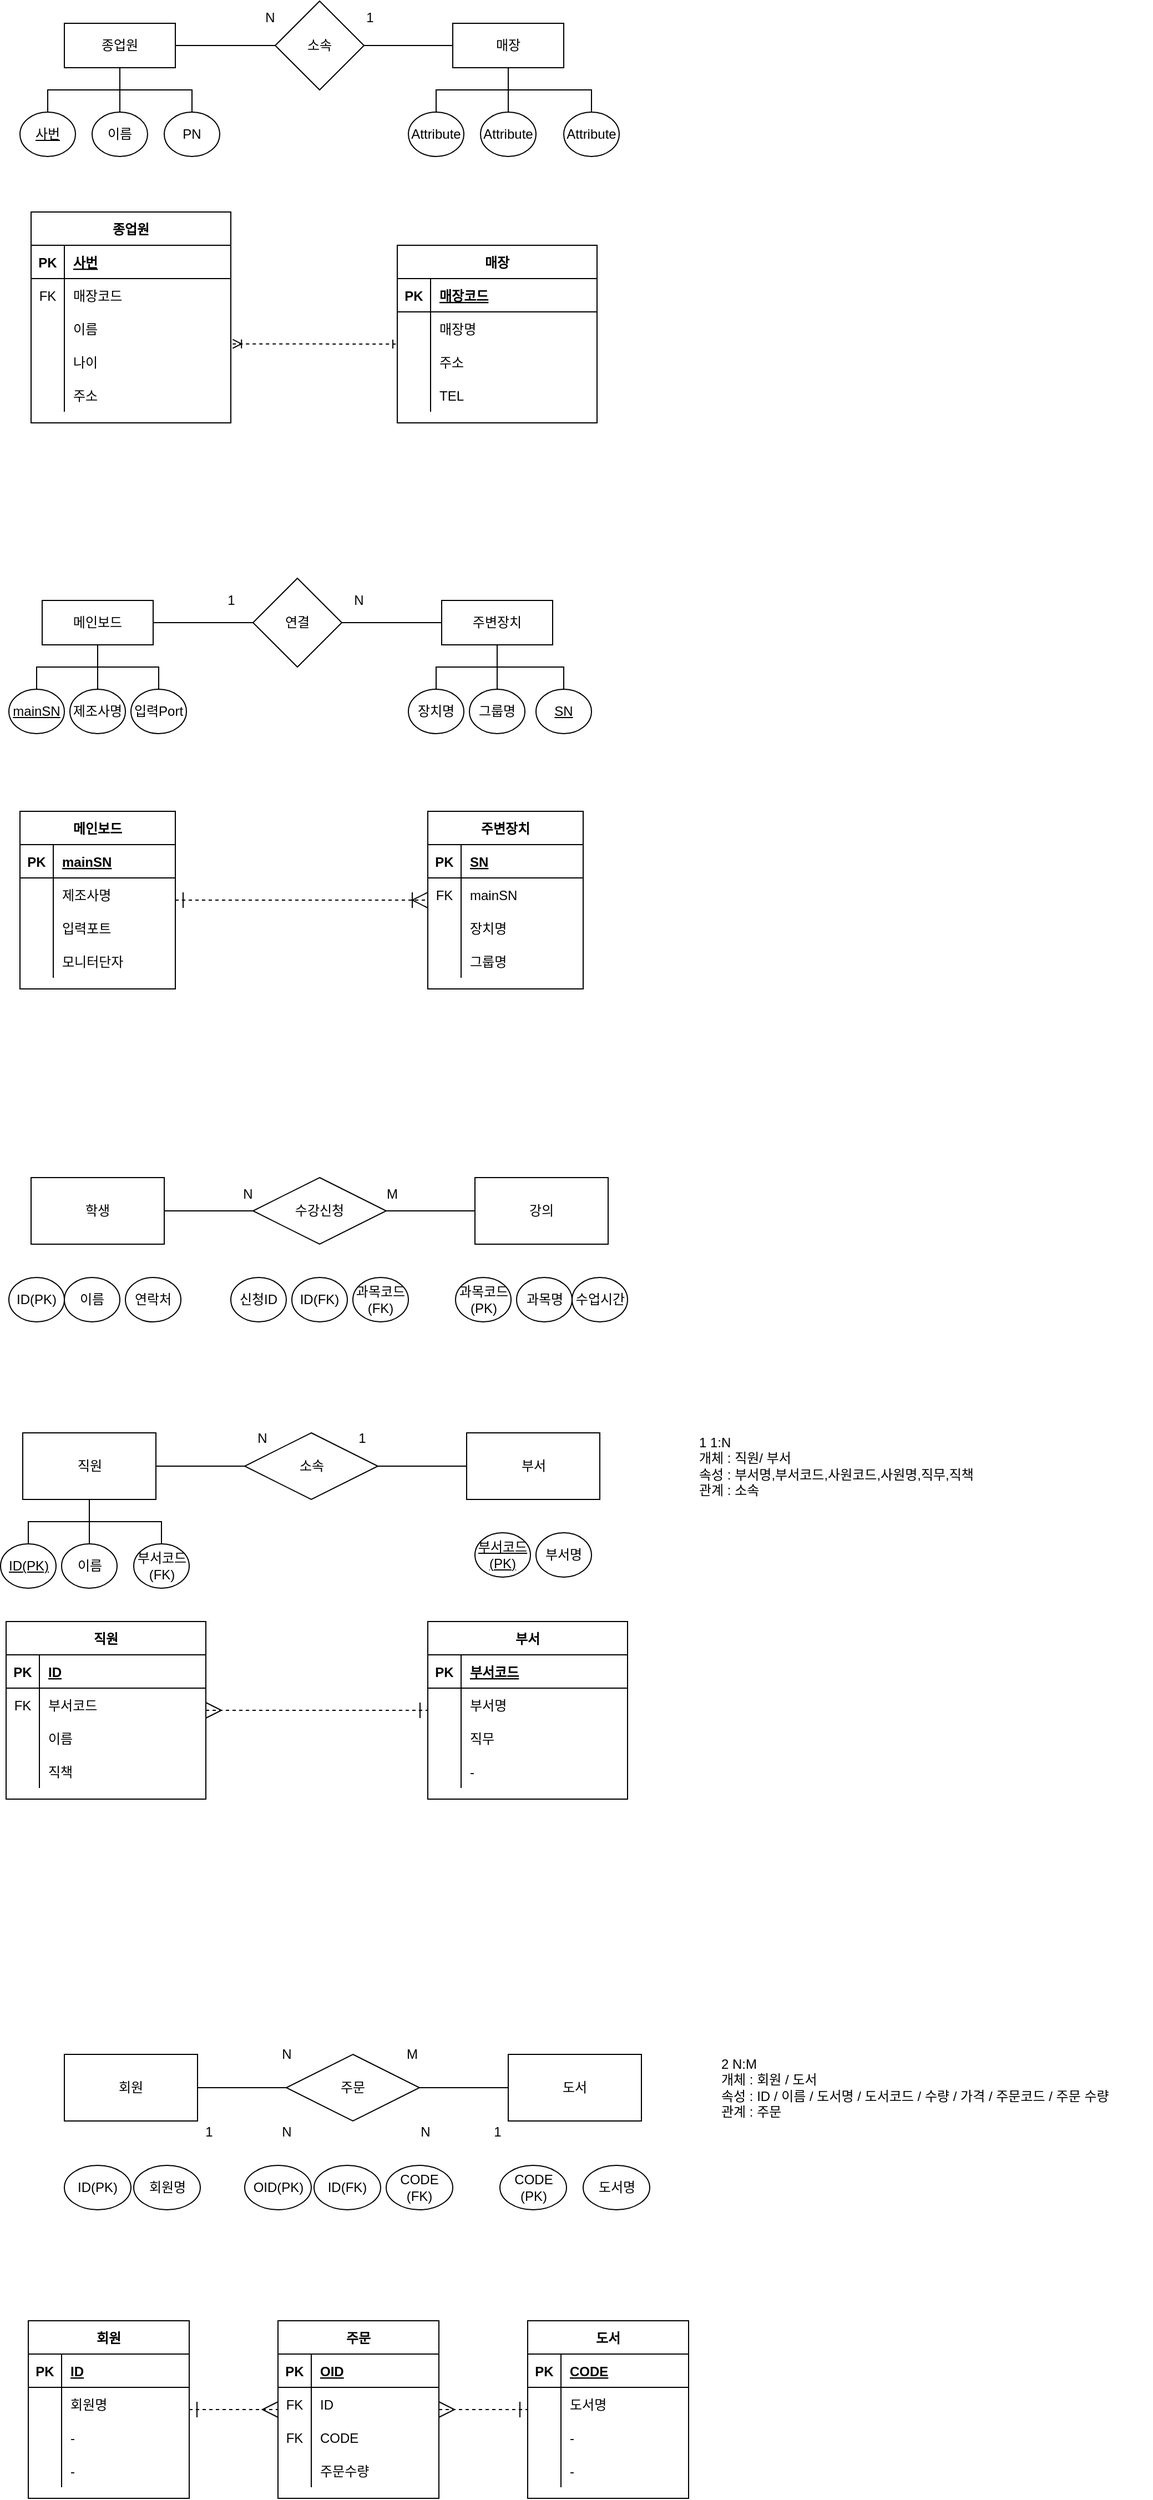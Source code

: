 <mxfile version="20.3.6" type="device"><diagram id="R2lEEEUBdFMjLlhIrx00" name="Page-1"><mxGraphModel dx="1185" dy="662" grid="1" gridSize="10" guides="1" tooltips="1" connect="1" arrows="1" fold="1" page="1" pageScale="1" pageWidth="3300" pageHeight="4681" math="0" shadow="0" extFonts="Permanent Marker^https://fonts.googleapis.com/css?family=Permanent+Marker"><root><mxCell id="0"/><mxCell id="1" parent="0"/><mxCell id="yEymLG-iSFG3p6tbIOVl-4" value="" style="edgeStyle=orthogonalEdgeStyle;rounded=0;orthogonalLoop=1;jettySize=auto;html=1;endArrow=none;endFill=0;" edge="1" parent="1" source="yEymLG-iSFG3p6tbIOVl-1" target="yEymLG-iSFG3p6tbIOVl-3"><mxGeometry relative="1" as="geometry"/></mxCell><mxCell id="yEymLG-iSFG3p6tbIOVl-1" value="종업원" style="whiteSpace=wrap;html=1;align=center;" vertex="1" parent="1"><mxGeometry x="150" y="60" width="100" height="40" as="geometry"/></mxCell><mxCell id="yEymLG-iSFG3p6tbIOVl-2" value="매장" style="whiteSpace=wrap;html=1;align=center;" vertex="1" parent="1"><mxGeometry x="500" y="60" width="100" height="40" as="geometry"/></mxCell><mxCell id="yEymLG-iSFG3p6tbIOVl-5" value="" style="edgeStyle=orthogonalEdgeStyle;rounded=0;orthogonalLoop=1;jettySize=auto;html=1;endArrow=none;endFill=0;" edge="1" parent="1" source="yEymLG-iSFG3p6tbIOVl-3" target="yEymLG-iSFG3p6tbIOVl-2"><mxGeometry relative="1" as="geometry"/></mxCell><mxCell id="yEymLG-iSFG3p6tbIOVl-3" value="소속" style="rhombus;whiteSpace=wrap;html=1;" vertex="1" parent="1"><mxGeometry x="340" y="40" width="80" height="80" as="geometry"/></mxCell><mxCell id="yEymLG-iSFG3p6tbIOVl-6" value="1" style="text;html=1;align=center;verticalAlign=middle;resizable=0;points=[];autosize=1;strokeColor=none;fillColor=none;" vertex="1" parent="1"><mxGeometry x="410" y="40" width="30" height="30" as="geometry"/></mxCell><mxCell id="yEymLG-iSFG3p6tbIOVl-7" value="N" style="text;html=1;align=center;verticalAlign=middle;resizable=0;points=[];autosize=1;strokeColor=none;fillColor=none;" vertex="1" parent="1"><mxGeometry x="320" y="40" width="30" height="30" as="geometry"/></mxCell><mxCell id="yEymLG-iSFG3p6tbIOVl-11" value="" style="edgeStyle=orthogonalEdgeStyle;rounded=0;orthogonalLoop=1;jettySize=auto;html=1;endArrow=none;endFill=0;" edge="1" parent="1" source="yEymLG-iSFG3p6tbIOVl-10" target="yEymLG-iSFG3p6tbIOVl-1"><mxGeometry relative="1" as="geometry"/></mxCell><mxCell id="yEymLG-iSFG3p6tbIOVl-10" value="&lt;u&gt;사번&lt;/u&gt;" style="ellipse;whiteSpace=wrap;html=1;align=center;" vertex="1" parent="1"><mxGeometry x="110" y="140" width="50" height="40" as="geometry"/></mxCell><mxCell id="yEymLG-iSFG3p6tbIOVl-13" value="" style="edgeStyle=orthogonalEdgeStyle;rounded=0;orthogonalLoop=1;jettySize=auto;html=1;endArrow=none;endFill=0;" edge="1" parent="1" source="yEymLG-iSFG3p6tbIOVl-12" target="yEymLG-iSFG3p6tbIOVl-1"><mxGeometry relative="1" as="geometry"/></mxCell><mxCell id="yEymLG-iSFG3p6tbIOVl-12" value="이름" style="ellipse;whiteSpace=wrap;html=1;align=center;" vertex="1" parent="1"><mxGeometry x="175" y="140" width="50" height="40" as="geometry"/></mxCell><mxCell id="yEymLG-iSFG3p6tbIOVl-15" value="" style="edgeStyle=orthogonalEdgeStyle;rounded=0;orthogonalLoop=1;jettySize=auto;html=1;endArrow=none;endFill=0;" edge="1" parent="1" source="yEymLG-iSFG3p6tbIOVl-14" target="yEymLG-iSFG3p6tbIOVl-1"><mxGeometry relative="1" as="geometry"/></mxCell><mxCell id="yEymLG-iSFG3p6tbIOVl-14" value="PN" style="ellipse;whiteSpace=wrap;html=1;align=center;" vertex="1" parent="1"><mxGeometry x="240" y="140" width="50" height="40" as="geometry"/></mxCell><mxCell id="yEymLG-iSFG3p6tbIOVl-17" value="" style="edgeStyle=orthogonalEdgeStyle;rounded=0;orthogonalLoop=1;jettySize=auto;html=1;endArrow=none;endFill=0;" edge="1" parent="1" source="yEymLG-iSFG3p6tbIOVl-16" target="yEymLG-iSFG3p6tbIOVl-2"><mxGeometry relative="1" as="geometry"/></mxCell><mxCell id="yEymLG-iSFG3p6tbIOVl-16" value="Attribute" style="ellipse;whiteSpace=wrap;html=1;align=center;" vertex="1" parent="1"><mxGeometry x="460" y="140" width="50" height="40" as="geometry"/></mxCell><mxCell id="yEymLG-iSFG3p6tbIOVl-19" value="" style="edgeStyle=orthogonalEdgeStyle;rounded=0;orthogonalLoop=1;jettySize=auto;html=1;endArrow=none;endFill=0;" edge="1" parent="1" source="yEymLG-iSFG3p6tbIOVl-18" target="yEymLG-iSFG3p6tbIOVl-2"><mxGeometry relative="1" as="geometry"/></mxCell><mxCell id="yEymLG-iSFG3p6tbIOVl-18" value="Attribute" style="ellipse;whiteSpace=wrap;html=1;align=center;" vertex="1" parent="1"><mxGeometry x="525" y="140" width="50" height="40" as="geometry"/></mxCell><mxCell id="yEymLG-iSFG3p6tbIOVl-21" value="" style="edgeStyle=orthogonalEdgeStyle;rounded=0;orthogonalLoop=1;jettySize=auto;html=1;endArrow=none;endFill=0;" edge="1" parent="1" source="yEymLG-iSFG3p6tbIOVl-20" target="yEymLG-iSFG3p6tbIOVl-2"><mxGeometry relative="1" as="geometry"/></mxCell><mxCell id="yEymLG-iSFG3p6tbIOVl-20" value="Attribute" style="ellipse;whiteSpace=wrap;html=1;align=center;" vertex="1" parent="1"><mxGeometry x="600" y="140" width="50" height="40" as="geometry"/></mxCell><mxCell id="yEymLG-iSFG3p6tbIOVl-22" value="종업원" style="shape=table;startSize=30;container=1;collapsible=1;childLayout=tableLayout;fixedRows=1;rowLines=0;fontStyle=1;align=center;resizeLast=1;" vertex="1" parent="1"><mxGeometry x="120" y="230" width="180" height="190" as="geometry"/></mxCell><mxCell id="yEymLG-iSFG3p6tbIOVl-23" value="" style="shape=tableRow;horizontal=0;startSize=0;swimlaneHead=0;swimlaneBody=0;fillColor=none;collapsible=0;dropTarget=0;points=[[0,0.5],[1,0.5]];portConstraint=eastwest;top=0;left=0;right=0;bottom=1;" vertex="1" parent="yEymLG-iSFG3p6tbIOVl-22"><mxGeometry y="30" width="180" height="30" as="geometry"/></mxCell><mxCell id="yEymLG-iSFG3p6tbIOVl-24" value="PK" style="shape=partialRectangle;connectable=0;fillColor=none;top=0;left=0;bottom=0;right=0;fontStyle=1;overflow=hidden;" vertex="1" parent="yEymLG-iSFG3p6tbIOVl-23"><mxGeometry width="30" height="30" as="geometry"><mxRectangle width="30" height="30" as="alternateBounds"/></mxGeometry></mxCell><mxCell id="yEymLG-iSFG3p6tbIOVl-25" value="사번" style="shape=partialRectangle;connectable=0;fillColor=none;top=0;left=0;bottom=0;right=0;align=left;spacingLeft=6;fontStyle=5;overflow=hidden;" vertex="1" parent="yEymLG-iSFG3p6tbIOVl-23"><mxGeometry x="30" width="150" height="30" as="geometry"><mxRectangle width="150" height="30" as="alternateBounds"/></mxGeometry></mxCell><mxCell id="yEymLG-iSFG3p6tbIOVl-26" value="" style="shape=tableRow;horizontal=0;startSize=0;swimlaneHead=0;swimlaneBody=0;fillColor=none;collapsible=0;dropTarget=0;points=[[0,0.5],[1,0.5]];portConstraint=eastwest;top=0;left=0;right=0;bottom=0;" vertex="1" parent="yEymLG-iSFG3p6tbIOVl-22"><mxGeometry y="60" width="180" height="30" as="geometry"/></mxCell><mxCell id="yEymLG-iSFG3p6tbIOVl-27" value="FK" style="shape=partialRectangle;connectable=0;fillColor=none;top=0;left=0;bottom=0;right=0;editable=1;overflow=hidden;" vertex="1" parent="yEymLG-iSFG3p6tbIOVl-26"><mxGeometry width="30" height="30" as="geometry"><mxRectangle width="30" height="30" as="alternateBounds"/></mxGeometry></mxCell><mxCell id="yEymLG-iSFG3p6tbIOVl-28" value="매장코드" style="shape=partialRectangle;connectable=0;fillColor=none;top=0;left=0;bottom=0;right=0;align=left;spacingLeft=6;overflow=hidden;" vertex="1" parent="yEymLG-iSFG3p6tbIOVl-26"><mxGeometry x="30" width="150" height="30" as="geometry"><mxRectangle width="150" height="30" as="alternateBounds"/></mxGeometry></mxCell><mxCell id="yEymLG-iSFG3p6tbIOVl-202" value="" style="shape=tableRow;horizontal=0;startSize=0;swimlaneHead=0;swimlaneBody=0;fillColor=none;collapsible=0;dropTarget=0;points=[[0,0.5],[1,0.5]];portConstraint=eastwest;top=0;left=0;right=0;bottom=0;" vertex="1" parent="yEymLG-iSFG3p6tbIOVl-22"><mxGeometry y="90" width="180" height="30" as="geometry"/></mxCell><mxCell id="yEymLG-iSFG3p6tbIOVl-203" value="" style="shape=partialRectangle;connectable=0;fillColor=none;top=0;left=0;bottom=0;right=0;editable=1;overflow=hidden;" vertex="1" parent="yEymLG-iSFG3p6tbIOVl-202"><mxGeometry width="30" height="30" as="geometry"><mxRectangle width="30" height="30" as="alternateBounds"/></mxGeometry></mxCell><mxCell id="yEymLG-iSFG3p6tbIOVl-204" value="이름" style="shape=partialRectangle;connectable=0;fillColor=none;top=0;left=0;bottom=0;right=0;align=left;spacingLeft=6;overflow=hidden;" vertex="1" parent="yEymLG-iSFG3p6tbIOVl-202"><mxGeometry x="30" width="150" height="30" as="geometry"><mxRectangle width="150" height="30" as="alternateBounds"/></mxGeometry></mxCell><mxCell id="yEymLG-iSFG3p6tbIOVl-29" value="" style="shape=tableRow;horizontal=0;startSize=0;swimlaneHead=0;swimlaneBody=0;fillColor=none;collapsible=0;dropTarget=0;points=[[0,0.5],[1,0.5]];portConstraint=eastwest;top=0;left=0;right=0;bottom=0;" vertex="1" parent="yEymLG-iSFG3p6tbIOVl-22"><mxGeometry y="120" width="180" height="30" as="geometry"/></mxCell><mxCell id="yEymLG-iSFG3p6tbIOVl-30" value="" style="shape=partialRectangle;connectable=0;fillColor=none;top=0;left=0;bottom=0;right=0;editable=1;overflow=hidden;" vertex="1" parent="yEymLG-iSFG3p6tbIOVl-29"><mxGeometry width="30" height="30" as="geometry"><mxRectangle width="30" height="30" as="alternateBounds"/></mxGeometry></mxCell><mxCell id="yEymLG-iSFG3p6tbIOVl-31" value="나이" style="shape=partialRectangle;connectable=0;fillColor=none;top=0;left=0;bottom=0;right=0;align=left;spacingLeft=6;overflow=hidden;" vertex="1" parent="yEymLG-iSFG3p6tbIOVl-29"><mxGeometry x="30" width="150" height="30" as="geometry"><mxRectangle width="150" height="30" as="alternateBounds"/></mxGeometry></mxCell><mxCell id="yEymLG-iSFG3p6tbIOVl-32" value="" style="shape=tableRow;horizontal=0;startSize=0;swimlaneHead=0;swimlaneBody=0;fillColor=none;collapsible=0;dropTarget=0;points=[[0,0.5],[1,0.5]];portConstraint=eastwest;top=0;left=0;right=0;bottom=0;" vertex="1" parent="yEymLG-iSFG3p6tbIOVl-22"><mxGeometry y="150" width="180" height="30" as="geometry"/></mxCell><mxCell id="yEymLG-iSFG3p6tbIOVl-33" value="" style="shape=partialRectangle;connectable=0;fillColor=none;top=0;left=0;bottom=0;right=0;editable=1;overflow=hidden;" vertex="1" parent="yEymLG-iSFG3p6tbIOVl-32"><mxGeometry width="30" height="30" as="geometry"><mxRectangle width="30" height="30" as="alternateBounds"/></mxGeometry></mxCell><mxCell id="yEymLG-iSFG3p6tbIOVl-34" value="주소" style="shape=partialRectangle;connectable=0;fillColor=none;top=0;left=0;bottom=0;right=0;align=left;spacingLeft=6;overflow=hidden;" vertex="1" parent="yEymLG-iSFG3p6tbIOVl-32"><mxGeometry x="30" width="150" height="30" as="geometry"><mxRectangle width="150" height="30" as="alternateBounds"/></mxGeometry></mxCell><mxCell id="yEymLG-iSFG3p6tbIOVl-62" value="매장" style="shape=table;startSize=30;container=1;collapsible=1;childLayout=tableLayout;fixedRows=1;rowLines=0;fontStyle=1;align=center;resizeLast=1;" vertex="1" parent="1"><mxGeometry x="450" y="260" width="180" height="160" as="geometry"/></mxCell><mxCell id="yEymLG-iSFG3p6tbIOVl-63" value="" style="shape=tableRow;horizontal=0;startSize=0;swimlaneHead=0;swimlaneBody=0;fillColor=none;collapsible=0;dropTarget=0;points=[[0,0.5],[1,0.5]];portConstraint=eastwest;top=0;left=0;right=0;bottom=1;" vertex="1" parent="yEymLG-iSFG3p6tbIOVl-62"><mxGeometry y="30" width="180" height="30" as="geometry"/></mxCell><mxCell id="yEymLG-iSFG3p6tbIOVl-64" value="PK" style="shape=partialRectangle;connectable=0;fillColor=none;top=0;left=0;bottom=0;right=0;fontStyle=1;overflow=hidden;" vertex="1" parent="yEymLG-iSFG3p6tbIOVl-63"><mxGeometry width="30" height="30" as="geometry"><mxRectangle width="30" height="30" as="alternateBounds"/></mxGeometry></mxCell><mxCell id="yEymLG-iSFG3p6tbIOVl-65" value="매장코드" style="shape=partialRectangle;connectable=0;fillColor=none;top=0;left=0;bottom=0;right=0;align=left;spacingLeft=6;fontStyle=5;overflow=hidden;" vertex="1" parent="yEymLG-iSFG3p6tbIOVl-63"><mxGeometry x="30" width="150" height="30" as="geometry"><mxRectangle width="150" height="30" as="alternateBounds"/></mxGeometry></mxCell><mxCell id="yEymLG-iSFG3p6tbIOVl-66" value="" style="shape=tableRow;horizontal=0;startSize=0;swimlaneHead=0;swimlaneBody=0;fillColor=none;collapsible=0;dropTarget=0;points=[[0,0.5],[1,0.5]];portConstraint=eastwest;top=0;left=0;right=0;bottom=0;" vertex="1" parent="yEymLG-iSFG3p6tbIOVl-62"><mxGeometry y="60" width="180" height="30" as="geometry"/></mxCell><mxCell id="yEymLG-iSFG3p6tbIOVl-67" value="" style="shape=partialRectangle;connectable=0;fillColor=none;top=0;left=0;bottom=0;right=0;editable=1;overflow=hidden;" vertex="1" parent="yEymLG-iSFG3p6tbIOVl-66"><mxGeometry width="30" height="30" as="geometry"><mxRectangle width="30" height="30" as="alternateBounds"/></mxGeometry></mxCell><mxCell id="yEymLG-iSFG3p6tbIOVl-68" value="매장명" style="shape=partialRectangle;connectable=0;fillColor=none;top=0;left=0;bottom=0;right=0;align=left;spacingLeft=6;overflow=hidden;" vertex="1" parent="yEymLG-iSFG3p6tbIOVl-66"><mxGeometry x="30" width="150" height="30" as="geometry"><mxRectangle width="150" height="30" as="alternateBounds"/></mxGeometry></mxCell><mxCell id="yEymLG-iSFG3p6tbIOVl-69" value="" style="shape=tableRow;horizontal=0;startSize=0;swimlaneHead=0;swimlaneBody=0;fillColor=none;collapsible=0;dropTarget=0;points=[[0,0.5],[1,0.5]];portConstraint=eastwest;top=0;left=0;right=0;bottom=0;" vertex="1" parent="yEymLG-iSFG3p6tbIOVl-62"><mxGeometry y="90" width="180" height="30" as="geometry"/></mxCell><mxCell id="yEymLG-iSFG3p6tbIOVl-70" value="" style="shape=partialRectangle;connectable=0;fillColor=none;top=0;left=0;bottom=0;right=0;editable=1;overflow=hidden;" vertex="1" parent="yEymLG-iSFG3p6tbIOVl-69"><mxGeometry width="30" height="30" as="geometry"><mxRectangle width="30" height="30" as="alternateBounds"/></mxGeometry></mxCell><mxCell id="yEymLG-iSFG3p6tbIOVl-71" value="주소" style="shape=partialRectangle;connectable=0;fillColor=none;top=0;left=0;bottom=0;right=0;align=left;spacingLeft=6;overflow=hidden;" vertex="1" parent="yEymLG-iSFG3p6tbIOVl-69"><mxGeometry x="30" width="150" height="30" as="geometry"><mxRectangle width="150" height="30" as="alternateBounds"/></mxGeometry></mxCell><mxCell id="yEymLG-iSFG3p6tbIOVl-72" value="" style="shape=tableRow;horizontal=0;startSize=0;swimlaneHead=0;swimlaneBody=0;fillColor=none;collapsible=0;dropTarget=0;points=[[0,0.5],[1,0.5]];portConstraint=eastwest;top=0;left=0;right=0;bottom=0;" vertex="1" parent="yEymLG-iSFG3p6tbIOVl-62"><mxGeometry y="120" width="180" height="30" as="geometry"/></mxCell><mxCell id="yEymLG-iSFG3p6tbIOVl-73" value="" style="shape=partialRectangle;connectable=0;fillColor=none;top=0;left=0;bottom=0;right=0;editable=1;overflow=hidden;" vertex="1" parent="yEymLG-iSFG3p6tbIOVl-72"><mxGeometry width="30" height="30" as="geometry"><mxRectangle width="30" height="30" as="alternateBounds"/></mxGeometry></mxCell><mxCell id="yEymLG-iSFG3p6tbIOVl-74" value="TEL" style="shape=partialRectangle;connectable=0;fillColor=none;top=0;left=0;bottom=0;right=0;align=left;spacingLeft=6;overflow=hidden;" vertex="1" parent="yEymLG-iSFG3p6tbIOVl-72"><mxGeometry x="30" width="150" height="30" as="geometry"><mxRectangle width="150" height="30" as="alternateBounds"/></mxGeometry></mxCell><mxCell id="yEymLG-iSFG3p6tbIOVl-75" value="" style="edgeStyle=entityRelationEdgeStyle;fontSize=12;html=1;endArrow=ERone;rounded=0;exitX=1.009;exitY=-0.039;exitDx=0;exitDy=0;exitPerimeter=0;endFill=0;startArrow=ERoneToMany;startFill=0;dashed=1;" edge="1" parent="1" source="yEymLG-iSFG3p6tbIOVl-29"><mxGeometry width="100" height="100" relative="1" as="geometry"><mxPoint x="330" y="350" as="sourcePoint"/><mxPoint x="450" y="349" as="targetPoint"/></mxGeometry></mxCell><mxCell id="yEymLG-iSFG3p6tbIOVl-78" value="" style="edgeStyle=orthogonalEdgeStyle;rounded=0;orthogonalLoop=1;jettySize=auto;html=1;startArrow=none;startFill=0;endArrow=none;endFill=0;" edge="1" parent="1" source="yEymLG-iSFG3p6tbIOVl-76" target="yEymLG-iSFG3p6tbIOVl-77"><mxGeometry relative="1" as="geometry"/></mxCell><mxCell id="yEymLG-iSFG3p6tbIOVl-76" value="메인보드" style="whiteSpace=wrap;html=1;align=center;" vertex="1" parent="1"><mxGeometry x="130" y="580" width="100" height="40" as="geometry"/></mxCell><mxCell id="yEymLG-iSFG3p6tbIOVl-80" value="" style="edgeStyle=orthogonalEdgeStyle;rounded=0;orthogonalLoop=1;jettySize=auto;html=1;startArrow=none;startFill=0;endArrow=none;endFill=0;" edge="1" parent="1" source="yEymLG-iSFG3p6tbIOVl-77" target="yEymLG-iSFG3p6tbIOVl-79"><mxGeometry relative="1" as="geometry"/></mxCell><mxCell id="yEymLG-iSFG3p6tbIOVl-77" value="연결" style="rhombus;whiteSpace=wrap;html=1;" vertex="1" parent="1"><mxGeometry x="320" y="560" width="80" height="80" as="geometry"/></mxCell><mxCell id="yEymLG-iSFG3p6tbIOVl-79" value="주변장치" style="whiteSpace=wrap;html=1;" vertex="1" parent="1"><mxGeometry x="490" y="580" width="100" height="40" as="geometry"/></mxCell><mxCell id="yEymLG-iSFG3p6tbIOVl-84" value="" style="edgeStyle=orthogonalEdgeStyle;rounded=0;orthogonalLoop=1;jettySize=auto;html=1;startArrow=none;startFill=0;endArrow=none;endFill=0;" edge="1" parent="1" source="yEymLG-iSFG3p6tbIOVl-83" target="yEymLG-iSFG3p6tbIOVl-76"><mxGeometry relative="1" as="geometry"/></mxCell><mxCell id="yEymLG-iSFG3p6tbIOVl-83" value="제조사명" style="ellipse;whiteSpace=wrap;html=1;align=center;" vertex="1" parent="1"><mxGeometry x="155" y="660" width="50" height="40" as="geometry"/></mxCell><mxCell id="yEymLG-iSFG3p6tbIOVl-86" value="" style="edgeStyle=orthogonalEdgeStyle;rounded=0;orthogonalLoop=1;jettySize=auto;html=1;startArrow=none;startFill=0;endArrow=none;endFill=0;" edge="1" parent="1" source="yEymLG-iSFG3p6tbIOVl-85" target="yEymLG-iSFG3p6tbIOVl-76"><mxGeometry relative="1" as="geometry"/></mxCell><mxCell id="yEymLG-iSFG3p6tbIOVl-85" value="&lt;u&gt;mainSN&lt;/u&gt;" style="ellipse;whiteSpace=wrap;html=1;align=center;" vertex="1" parent="1"><mxGeometry x="100" y="660" width="50" height="40" as="geometry"/></mxCell><mxCell id="yEymLG-iSFG3p6tbIOVl-88" value="" style="edgeStyle=orthogonalEdgeStyle;rounded=0;orthogonalLoop=1;jettySize=auto;html=1;startArrow=none;startFill=0;endArrow=none;endFill=0;" edge="1" parent="1" source="yEymLG-iSFG3p6tbIOVl-87" target="yEymLG-iSFG3p6tbIOVl-76"><mxGeometry relative="1" as="geometry"/></mxCell><mxCell id="yEymLG-iSFG3p6tbIOVl-87" value="입력Port" style="ellipse;whiteSpace=wrap;html=1;align=center;" vertex="1" parent="1"><mxGeometry x="210" y="660" width="50" height="40" as="geometry"/></mxCell><mxCell id="yEymLG-iSFG3p6tbIOVl-90" value="" style="edgeStyle=orthogonalEdgeStyle;rounded=0;orthogonalLoop=1;jettySize=auto;html=1;startArrow=none;startFill=0;endArrow=none;endFill=0;" edge="1" parent="1" source="yEymLG-iSFG3p6tbIOVl-89" target="yEymLG-iSFG3p6tbIOVl-79"><mxGeometry relative="1" as="geometry"/></mxCell><mxCell id="yEymLG-iSFG3p6tbIOVl-89" value="그룹명" style="ellipse;whiteSpace=wrap;html=1;align=center;" vertex="1" parent="1"><mxGeometry x="515" y="660" width="50" height="40" as="geometry"/></mxCell><mxCell id="yEymLG-iSFG3p6tbIOVl-92" value="" style="edgeStyle=orthogonalEdgeStyle;rounded=0;orthogonalLoop=1;jettySize=auto;html=1;startArrow=none;startFill=0;endArrow=none;endFill=0;" edge="1" parent="1" source="yEymLG-iSFG3p6tbIOVl-91" target="yEymLG-iSFG3p6tbIOVl-79"><mxGeometry relative="1" as="geometry"/></mxCell><mxCell id="yEymLG-iSFG3p6tbIOVl-91" value="장치명" style="ellipse;whiteSpace=wrap;html=1;align=center;" vertex="1" parent="1"><mxGeometry x="460" y="660" width="50" height="40" as="geometry"/></mxCell><mxCell id="yEymLG-iSFG3p6tbIOVl-94" value="" style="edgeStyle=orthogonalEdgeStyle;rounded=0;orthogonalLoop=1;jettySize=auto;html=1;startArrow=none;startFill=0;endArrow=none;endFill=0;" edge="1" parent="1" source="yEymLG-iSFG3p6tbIOVl-93" target="yEymLG-iSFG3p6tbIOVl-79"><mxGeometry relative="1" as="geometry"/></mxCell><mxCell id="yEymLG-iSFG3p6tbIOVl-93" value="&lt;u&gt;SN&lt;/u&gt;" style="ellipse;whiteSpace=wrap;html=1;align=center;" vertex="1" parent="1"><mxGeometry x="575" y="660" width="50" height="40" as="geometry"/></mxCell><mxCell id="yEymLG-iSFG3p6tbIOVl-95" value="1" style="text;html=1;align=center;verticalAlign=middle;resizable=0;points=[];autosize=1;strokeColor=none;fillColor=none;" vertex="1" parent="1"><mxGeometry x="285" y="565" width="30" height="30" as="geometry"/></mxCell><mxCell id="yEymLG-iSFG3p6tbIOVl-96" value="N" style="text;html=1;align=center;verticalAlign=middle;resizable=0;points=[];autosize=1;strokeColor=none;fillColor=none;" vertex="1" parent="1"><mxGeometry x="400" y="565" width="30" height="30" as="geometry"/></mxCell><mxCell id="yEymLG-iSFG3p6tbIOVl-136" value="" style="edgeStyle=orthogonalEdgeStyle;rounded=0;orthogonalLoop=1;jettySize=auto;html=1;startArrow=ERone;startFill=0;endArrow=ERoneToMany;endFill=0;endSize=12;startSize=12;dashed=1;" edge="1" parent="1" source="yEymLG-iSFG3p6tbIOVl-97" target="yEymLG-iSFG3p6tbIOVl-123"><mxGeometry relative="1" as="geometry"/></mxCell><mxCell id="yEymLG-iSFG3p6tbIOVl-97" value="메인보드" style="shape=table;startSize=30;container=1;collapsible=1;childLayout=tableLayout;fixedRows=1;rowLines=0;fontStyle=1;align=center;resizeLast=1;" vertex="1" parent="1"><mxGeometry x="110" y="770" width="140" height="160" as="geometry"/></mxCell><mxCell id="yEymLG-iSFG3p6tbIOVl-98" value="" style="shape=tableRow;horizontal=0;startSize=0;swimlaneHead=0;swimlaneBody=0;fillColor=none;collapsible=0;dropTarget=0;points=[[0,0.5],[1,0.5]];portConstraint=eastwest;top=0;left=0;right=0;bottom=1;" vertex="1" parent="yEymLG-iSFG3p6tbIOVl-97"><mxGeometry y="30" width="140" height="30" as="geometry"/></mxCell><mxCell id="yEymLG-iSFG3p6tbIOVl-99" value="PK" style="shape=partialRectangle;connectable=0;fillColor=none;top=0;left=0;bottom=0;right=0;fontStyle=1;overflow=hidden;" vertex="1" parent="yEymLG-iSFG3p6tbIOVl-98"><mxGeometry width="30" height="30" as="geometry"><mxRectangle width="30" height="30" as="alternateBounds"/></mxGeometry></mxCell><mxCell id="yEymLG-iSFG3p6tbIOVl-100" value="mainSN" style="shape=partialRectangle;connectable=0;fillColor=none;top=0;left=0;bottom=0;right=0;align=left;spacingLeft=6;fontStyle=5;overflow=hidden;" vertex="1" parent="yEymLG-iSFG3p6tbIOVl-98"><mxGeometry x="30" width="110" height="30" as="geometry"><mxRectangle width="110" height="30" as="alternateBounds"/></mxGeometry></mxCell><mxCell id="yEymLG-iSFG3p6tbIOVl-101" value="" style="shape=tableRow;horizontal=0;startSize=0;swimlaneHead=0;swimlaneBody=0;fillColor=none;collapsible=0;dropTarget=0;points=[[0,0.5],[1,0.5]];portConstraint=eastwest;top=0;left=0;right=0;bottom=0;" vertex="1" parent="yEymLG-iSFG3p6tbIOVl-97"><mxGeometry y="60" width="140" height="30" as="geometry"/></mxCell><mxCell id="yEymLG-iSFG3p6tbIOVl-102" value="" style="shape=partialRectangle;connectable=0;fillColor=none;top=0;left=0;bottom=0;right=0;editable=1;overflow=hidden;" vertex="1" parent="yEymLG-iSFG3p6tbIOVl-101"><mxGeometry width="30" height="30" as="geometry"><mxRectangle width="30" height="30" as="alternateBounds"/></mxGeometry></mxCell><mxCell id="yEymLG-iSFG3p6tbIOVl-103" value="제조사명" style="shape=partialRectangle;connectable=0;fillColor=none;top=0;left=0;bottom=0;right=0;align=left;spacingLeft=6;overflow=hidden;" vertex="1" parent="yEymLG-iSFG3p6tbIOVl-101"><mxGeometry x="30" width="110" height="30" as="geometry"><mxRectangle width="110" height="30" as="alternateBounds"/></mxGeometry></mxCell><mxCell id="yEymLG-iSFG3p6tbIOVl-104" value="" style="shape=tableRow;horizontal=0;startSize=0;swimlaneHead=0;swimlaneBody=0;fillColor=none;collapsible=0;dropTarget=0;points=[[0,0.5],[1,0.5]];portConstraint=eastwest;top=0;left=0;right=0;bottom=0;" vertex="1" parent="yEymLG-iSFG3p6tbIOVl-97"><mxGeometry y="90" width="140" height="30" as="geometry"/></mxCell><mxCell id="yEymLG-iSFG3p6tbIOVl-105" value="" style="shape=partialRectangle;connectable=0;fillColor=none;top=0;left=0;bottom=0;right=0;editable=1;overflow=hidden;" vertex="1" parent="yEymLG-iSFG3p6tbIOVl-104"><mxGeometry width="30" height="30" as="geometry"><mxRectangle width="30" height="30" as="alternateBounds"/></mxGeometry></mxCell><mxCell id="yEymLG-iSFG3p6tbIOVl-106" value="입력포트" style="shape=partialRectangle;connectable=0;fillColor=none;top=0;left=0;bottom=0;right=0;align=left;spacingLeft=6;overflow=hidden;" vertex="1" parent="yEymLG-iSFG3p6tbIOVl-104"><mxGeometry x="30" width="110" height="30" as="geometry"><mxRectangle width="110" height="30" as="alternateBounds"/></mxGeometry></mxCell><mxCell id="yEymLG-iSFG3p6tbIOVl-107" value="" style="shape=tableRow;horizontal=0;startSize=0;swimlaneHead=0;swimlaneBody=0;fillColor=none;collapsible=0;dropTarget=0;points=[[0,0.5],[1,0.5]];portConstraint=eastwest;top=0;left=0;right=0;bottom=0;" vertex="1" parent="yEymLG-iSFG3p6tbIOVl-97"><mxGeometry y="120" width="140" height="30" as="geometry"/></mxCell><mxCell id="yEymLG-iSFG3p6tbIOVl-108" value="" style="shape=partialRectangle;connectable=0;fillColor=none;top=0;left=0;bottom=0;right=0;editable=1;overflow=hidden;" vertex="1" parent="yEymLG-iSFG3p6tbIOVl-107"><mxGeometry width="30" height="30" as="geometry"><mxRectangle width="30" height="30" as="alternateBounds"/></mxGeometry></mxCell><mxCell id="yEymLG-iSFG3p6tbIOVl-109" value="모니터단자" style="shape=partialRectangle;connectable=0;fillColor=none;top=0;left=0;bottom=0;right=0;align=left;spacingLeft=6;overflow=hidden;" vertex="1" parent="yEymLG-iSFG3p6tbIOVl-107"><mxGeometry x="30" width="110" height="30" as="geometry"><mxRectangle width="110" height="30" as="alternateBounds"/></mxGeometry></mxCell><mxCell id="yEymLG-iSFG3p6tbIOVl-123" value="주변장치" style="shape=table;startSize=30;container=1;collapsible=1;childLayout=tableLayout;fixedRows=1;rowLines=0;fontStyle=1;align=center;resizeLast=1;" vertex="1" parent="1"><mxGeometry x="477.5" y="770" width="140" height="160" as="geometry"/></mxCell><mxCell id="yEymLG-iSFG3p6tbIOVl-124" value="" style="shape=tableRow;horizontal=0;startSize=0;swimlaneHead=0;swimlaneBody=0;fillColor=none;collapsible=0;dropTarget=0;points=[[0,0.5],[1,0.5]];portConstraint=eastwest;top=0;left=0;right=0;bottom=1;" vertex="1" parent="yEymLG-iSFG3p6tbIOVl-123"><mxGeometry y="30" width="140" height="30" as="geometry"/></mxCell><mxCell id="yEymLG-iSFG3p6tbIOVl-125" value="PK" style="shape=partialRectangle;connectable=0;fillColor=none;top=0;left=0;bottom=0;right=0;fontStyle=1;overflow=hidden;" vertex="1" parent="yEymLG-iSFG3p6tbIOVl-124"><mxGeometry width="30" height="30" as="geometry"><mxRectangle width="30" height="30" as="alternateBounds"/></mxGeometry></mxCell><mxCell id="yEymLG-iSFG3p6tbIOVl-126" value="SN" style="shape=partialRectangle;connectable=0;fillColor=none;top=0;left=0;bottom=0;right=0;align=left;spacingLeft=6;fontStyle=5;overflow=hidden;" vertex="1" parent="yEymLG-iSFG3p6tbIOVl-124"><mxGeometry x="30" width="110" height="30" as="geometry"><mxRectangle width="110" height="30" as="alternateBounds"/></mxGeometry></mxCell><mxCell id="yEymLG-iSFG3p6tbIOVl-127" value="" style="shape=tableRow;horizontal=0;startSize=0;swimlaneHead=0;swimlaneBody=0;fillColor=none;collapsible=0;dropTarget=0;points=[[0,0.5],[1,0.5]];portConstraint=eastwest;top=0;left=0;right=0;bottom=0;" vertex="1" parent="yEymLG-iSFG3p6tbIOVl-123"><mxGeometry y="60" width="140" height="30" as="geometry"/></mxCell><mxCell id="yEymLG-iSFG3p6tbIOVl-128" value="FK" style="shape=partialRectangle;connectable=0;fillColor=none;top=0;left=0;bottom=0;right=0;editable=1;overflow=hidden;" vertex="1" parent="yEymLG-iSFG3p6tbIOVl-127"><mxGeometry width="30" height="30" as="geometry"><mxRectangle width="30" height="30" as="alternateBounds"/></mxGeometry></mxCell><mxCell id="yEymLG-iSFG3p6tbIOVl-129" value="mainSN" style="shape=partialRectangle;connectable=0;fillColor=none;top=0;left=0;bottom=0;right=0;align=left;spacingLeft=6;overflow=hidden;" vertex="1" parent="yEymLG-iSFG3p6tbIOVl-127"><mxGeometry x="30" width="110" height="30" as="geometry"><mxRectangle width="110" height="30" as="alternateBounds"/></mxGeometry></mxCell><mxCell id="yEymLG-iSFG3p6tbIOVl-205" value="" style="shape=tableRow;horizontal=0;startSize=0;swimlaneHead=0;swimlaneBody=0;fillColor=none;collapsible=0;dropTarget=0;points=[[0,0.5],[1,0.5]];portConstraint=eastwest;top=0;left=0;right=0;bottom=0;" vertex="1" parent="yEymLG-iSFG3p6tbIOVl-123"><mxGeometry y="90" width="140" height="30" as="geometry"/></mxCell><mxCell id="yEymLG-iSFG3p6tbIOVl-206" value="" style="shape=partialRectangle;connectable=0;fillColor=none;top=0;left=0;bottom=0;right=0;editable=1;overflow=hidden;" vertex="1" parent="yEymLG-iSFG3p6tbIOVl-205"><mxGeometry width="30" height="30" as="geometry"><mxRectangle width="30" height="30" as="alternateBounds"/></mxGeometry></mxCell><mxCell id="yEymLG-iSFG3p6tbIOVl-207" value="장치명" style="shape=partialRectangle;connectable=0;fillColor=none;top=0;left=0;bottom=0;right=0;align=left;spacingLeft=6;overflow=hidden;" vertex="1" parent="yEymLG-iSFG3p6tbIOVl-205"><mxGeometry x="30" width="110" height="30" as="geometry"><mxRectangle width="110" height="30" as="alternateBounds"/></mxGeometry></mxCell><mxCell id="yEymLG-iSFG3p6tbIOVl-130" value="" style="shape=tableRow;horizontal=0;startSize=0;swimlaneHead=0;swimlaneBody=0;fillColor=none;collapsible=0;dropTarget=0;points=[[0,0.5],[1,0.5]];portConstraint=eastwest;top=0;left=0;right=0;bottom=0;" vertex="1" parent="yEymLG-iSFG3p6tbIOVl-123"><mxGeometry y="120" width="140" height="30" as="geometry"/></mxCell><mxCell id="yEymLG-iSFG3p6tbIOVl-131" value="" style="shape=partialRectangle;connectable=0;fillColor=none;top=0;left=0;bottom=0;right=0;editable=1;overflow=hidden;" vertex="1" parent="yEymLG-iSFG3p6tbIOVl-130"><mxGeometry width="30" height="30" as="geometry"><mxRectangle width="30" height="30" as="alternateBounds"/></mxGeometry></mxCell><mxCell id="yEymLG-iSFG3p6tbIOVl-132" value="그룹명" style="shape=partialRectangle;connectable=0;fillColor=none;top=0;left=0;bottom=0;right=0;align=left;spacingLeft=6;overflow=hidden;" vertex="1" parent="yEymLG-iSFG3p6tbIOVl-130"><mxGeometry x="30" width="110" height="30" as="geometry"><mxRectangle width="110" height="30" as="alternateBounds"/></mxGeometry></mxCell><mxCell id="yEymLG-iSFG3p6tbIOVl-144" value="" style="edgeStyle=orthogonalEdgeStyle;rounded=0;orthogonalLoop=1;jettySize=auto;html=1;startArrow=none;startFill=0;endArrow=none;endFill=0;startSize=12;endSize=12;" edge="1" parent="1" source="yEymLG-iSFG3p6tbIOVl-142" target="yEymLG-iSFG3p6tbIOVl-143"><mxGeometry relative="1" as="geometry"/></mxCell><mxCell id="yEymLG-iSFG3p6tbIOVl-146" value="" style="edgeStyle=orthogonalEdgeStyle;rounded=0;orthogonalLoop=1;jettySize=auto;html=1;startArrow=none;startFill=0;endArrow=none;endFill=0;startSize=12;endSize=12;" edge="1" parent="1" source="yEymLG-iSFG3p6tbIOVl-142" target="yEymLG-iSFG3p6tbIOVl-145"><mxGeometry relative="1" as="geometry"/></mxCell><mxCell id="yEymLG-iSFG3p6tbIOVl-142" value="수강신청" style="shape=rhombus;perimeter=rhombusPerimeter;whiteSpace=wrap;html=1;align=center;" vertex="1" parent="1"><mxGeometry x="320" y="1100" width="120" height="60" as="geometry"/></mxCell><mxCell id="yEymLG-iSFG3p6tbIOVl-143" value="학생" style="whiteSpace=wrap;html=1;" vertex="1" parent="1"><mxGeometry x="120" y="1100" width="120" height="60" as="geometry"/></mxCell><mxCell id="yEymLG-iSFG3p6tbIOVl-145" value="강의" style="whiteSpace=wrap;html=1;" vertex="1" parent="1"><mxGeometry x="520" y="1100" width="120" height="60" as="geometry"/></mxCell><mxCell id="yEymLG-iSFG3p6tbIOVl-147" value="ID(PK)" style="ellipse;whiteSpace=wrap;html=1;align=center;" vertex="1" parent="1"><mxGeometry x="100" y="1190" width="50" height="40" as="geometry"/></mxCell><mxCell id="yEymLG-iSFG3p6tbIOVl-148" value="이름" style="ellipse;whiteSpace=wrap;html=1;align=center;" vertex="1" parent="1"><mxGeometry x="150" y="1190" width="50" height="40" as="geometry"/></mxCell><mxCell id="yEymLG-iSFG3p6tbIOVl-149" value="연락처" style="ellipse;whiteSpace=wrap;html=1;align=center;" vertex="1" parent="1"><mxGeometry x="205" y="1190" width="50" height="40" as="geometry"/></mxCell><mxCell id="yEymLG-iSFG3p6tbIOVl-150" value="과목코드&lt;br&gt;(PK)" style="ellipse;whiteSpace=wrap;html=1;align=center;" vertex="1" parent="1"><mxGeometry x="502.5" y="1190" width="50" height="40" as="geometry"/></mxCell><mxCell id="yEymLG-iSFG3p6tbIOVl-151" value="과목명" style="ellipse;whiteSpace=wrap;html=1;align=center;" vertex="1" parent="1"><mxGeometry x="557.5" y="1190" width="50" height="40" as="geometry"/></mxCell><mxCell id="yEymLG-iSFG3p6tbIOVl-152" value="수업시간" style="ellipse;whiteSpace=wrap;html=1;align=center;" vertex="1" parent="1"><mxGeometry x="607.5" y="1190" width="50" height="40" as="geometry"/></mxCell><mxCell id="yEymLG-iSFG3p6tbIOVl-153" value="N" style="text;html=1;align=center;verticalAlign=middle;resizable=0;points=[];autosize=1;strokeColor=none;fillColor=none;" vertex="1" parent="1"><mxGeometry x="300" y="1100" width="30" height="30" as="geometry"/></mxCell><mxCell id="yEymLG-iSFG3p6tbIOVl-154" value="M" style="text;html=1;align=center;verticalAlign=middle;resizable=0;points=[];autosize=1;strokeColor=none;fillColor=none;" vertex="1" parent="1"><mxGeometry x="430" y="1100" width="30" height="30" as="geometry"/></mxCell><mxCell id="yEymLG-iSFG3p6tbIOVl-155" value="ID(FK)" style="ellipse;whiteSpace=wrap;html=1;align=center;" vertex="1" parent="1"><mxGeometry x="355" y="1190" width="50" height="40" as="geometry"/></mxCell><mxCell id="yEymLG-iSFG3p6tbIOVl-156" value="과목코드&lt;br&gt;(FK)" style="ellipse;whiteSpace=wrap;html=1;align=center;" vertex="1" parent="1"><mxGeometry x="410" y="1190" width="50" height="40" as="geometry"/></mxCell><mxCell id="yEymLG-iSFG3p6tbIOVl-157" value="신청ID" style="ellipse;whiteSpace=wrap;html=1;align=center;" vertex="1" parent="1"><mxGeometry x="300" y="1190" width="50" height="40" as="geometry"/></mxCell><mxCell id="yEymLG-iSFG3p6tbIOVl-160" value="" style="edgeStyle=orthogonalEdgeStyle;rounded=0;orthogonalLoop=1;jettySize=auto;html=1;startArrow=none;startFill=0;endArrow=none;endFill=0;startSize=12;endSize=12;" edge="1" parent="1" source="yEymLG-iSFG3p6tbIOVl-158" target="yEymLG-iSFG3p6tbIOVl-159"><mxGeometry relative="1" as="geometry"/></mxCell><mxCell id="yEymLG-iSFG3p6tbIOVl-162" value="" style="edgeStyle=orthogonalEdgeStyle;rounded=0;orthogonalLoop=1;jettySize=auto;html=1;startArrow=none;startFill=0;endArrow=none;endFill=0;startSize=12;endSize=12;" edge="1" parent="1" source="yEymLG-iSFG3p6tbIOVl-158" target="yEymLG-iSFG3p6tbIOVl-161"><mxGeometry relative="1" as="geometry"/></mxCell><mxCell id="yEymLG-iSFG3p6tbIOVl-158" value="소속" style="shape=rhombus;perimeter=rhombusPerimeter;whiteSpace=wrap;html=1;align=center;" vertex="1" parent="1"><mxGeometry x="312.5" y="1330" width="120" height="60" as="geometry"/></mxCell><mxCell id="yEymLG-iSFG3p6tbIOVl-159" value="직원" style="whiteSpace=wrap;html=1;" vertex="1" parent="1"><mxGeometry x="112.5" y="1330" width="120" height="60" as="geometry"/></mxCell><mxCell id="yEymLG-iSFG3p6tbIOVl-161" value="부서" style="whiteSpace=wrap;html=1;" vertex="1" parent="1"><mxGeometry x="512.5" y="1330" width="120" height="60" as="geometry"/></mxCell><mxCell id="yEymLG-iSFG3p6tbIOVl-171" value="" style="edgeStyle=orthogonalEdgeStyle;rounded=0;orthogonalLoop=1;jettySize=auto;html=1;startArrow=none;startFill=0;endArrow=none;endFill=0;startSize=12;endSize=12;" edge="1" parent="1" source="yEymLG-iSFG3p6tbIOVl-163" target="yEymLG-iSFG3p6tbIOVl-159"><mxGeometry relative="1" as="geometry"/></mxCell><mxCell id="yEymLG-iSFG3p6tbIOVl-163" value="&lt;u&gt;ID(PK)&lt;/u&gt;" style="ellipse;whiteSpace=wrap;html=1;align=center;" vertex="1" parent="1"><mxGeometry x="92.5" y="1430" width="50" height="40" as="geometry"/></mxCell><mxCell id="yEymLG-iSFG3p6tbIOVl-172" value="" style="edgeStyle=orthogonalEdgeStyle;rounded=0;orthogonalLoop=1;jettySize=auto;html=1;startArrow=none;startFill=0;endArrow=none;endFill=0;startSize=12;endSize=12;" edge="1" parent="1" source="yEymLG-iSFG3p6tbIOVl-164" target="yEymLG-iSFG3p6tbIOVl-159"><mxGeometry relative="1" as="geometry"/></mxCell><mxCell id="yEymLG-iSFG3p6tbIOVl-164" value="이름" style="ellipse;whiteSpace=wrap;html=1;align=center;" vertex="1" parent="1"><mxGeometry x="147.5" y="1430" width="50" height="40" as="geometry"/></mxCell><mxCell id="yEymLG-iSFG3p6tbIOVl-166" value="1" style="text;html=1;align=center;verticalAlign=middle;resizable=0;points=[];autosize=1;strokeColor=none;fillColor=none;" vertex="1" parent="1"><mxGeometry x="402.5" y="1320" width="30" height="30" as="geometry"/></mxCell><mxCell id="yEymLG-iSFG3p6tbIOVl-167" value="N" style="text;html=1;align=center;verticalAlign=middle;resizable=0;points=[];autosize=1;strokeColor=none;fillColor=none;" vertex="1" parent="1"><mxGeometry x="312.5" y="1320" width="30" height="30" as="geometry"/></mxCell><mxCell id="yEymLG-iSFG3p6tbIOVl-168" value="&lt;u&gt;부서코드&lt;br&gt;(PK)&lt;br&gt;&lt;/u&gt;" style="ellipse;whiteSpace=wrap;html=1;align=center;" vertex="1" parent="1"><mxGeometry x="520" y="1420" width="50" height="40" as="geometry"/></mxCell><mxCell id="yEymLG-iSFG3p6tbIOVl-169" value="부서명" style="ellipse;whiteSpace=wrap;html=1;align=center;" vertex="1" parent="1"><mxGeometry x="575" y="1420" width="50" height="40" as="geometry"/></mxCell><mxCell id="yEymLG-iSFG3p6tbIOVl-174" value="" style="edgeStyle=orthogonalEdgeStyle;rounded=0;orthogonalLoop=1;jettySize=auto;html=1;startArrow=none;startFill=0;endArrow=none;endFill=0;startSize=12;endSize=12;" edge="1" parent="1" source="yEymLG-iSFG3p6tbIOVl-170" target="yEymLG-iSFG3p6tbIOVl-159"><mxGeometry relative="1" as="geometry"/></mxCell><mxCell id="yEymLG-iSFG3p6tbIOVl-170" value="부서코드&lt;br&gt;(FK)" style="ellipse;whiteSpace=wrap;html=1;align=center;" vertex="1" parent="1"><mxGeometry x="212.5" y="1430" width="50" height="40" as="geometry"/></mxCell><mxCell id="yEymLG-iSFG3p6tbIOVl-201" value="" style="edgeStyle=orthogonalEdgeStyle;rounded=0;orthogonalLoop=1;jettySize=auto;html=1;startArrow=ERmany;startFill=0;endArrow=ERone;endFill=0;startSize=12;endSize=12;dashed=1;" edge="1" parent="1" source="yEymLG-iSFG3p6tbIOVl-175" target="yEymLG-iSFG3p6tbIOVl-188"><mxGeometry relative="1" as="geometry"/></mxCell><mxCell id="yEymLG-iSFG3p6tbIOVl-175" value="직원" style="shape=table;startSize=30;container=1;collapsible=1;childLayout=tableLayout;fixedRows=1;rowLines=0;fontStyle=1;align=center;resizeLast=1;" vertex="1" parent="1"><mxGeometry x="97.5" y="1500" width="180" height="160" as="geometry"/></mxCell><mxCell id="yEymLG-iSFG3p6tbIOVl-176" value="" style="shape=tableRow;horizontal=0;startSize=0;swimlaneHead=0;swimlaneBody=0;fillColor=none;collapsible=0;dropTarget=0;points=[[0,0.5],[1,0.5]];portConstraint=eastwest;top=0;left=0;right=0;bottom=1;" vertex="1" parent="yEymLG-iSFG3p6tbIOVl-175"><mxGeometry y="30" width="180" height="30" as="geometry"/></mxCell><mxCell id="yEymLG-iSFG3p6tbIOVl-177" value="PK" style="shape=partialRectangle;connectable=0;fillColor=none;top=0;left=0;bottom=0;right=0;fontStyle=1;overflow=hidden;" vertex="1" parent="yEymLG-iSFG3p6tbIOVl-176"><mxGeometry width="30" height="30" as="geometry"><mxRectangle width="30" height="30" as="alternateBounds"/></mxGeometry></mxCell><mxCell id="yEymLG-iSFG3p6tbIOVl-178" value="ID" style="shape=partialRectangle;connectable=0;fillColor=none;top=0;left=0;bottom=0;right=0;align=left;spacingLeft=6;fontStyle=5;overflow=hidden;" vertex="1" parent="yEymLG-iSFG3p6tbIOVl-176"><mxGeometry x="30" width="150" height="30" as="geometry"><mxRectangle width="150" height="30" as="alternateBounds"/></mxGeometry></mxCell><mxCell id="yEymLG-iSFG3p6tbIOVl-179" value="" style="shape=tableRow;horizontal=0;startSize=0;swimlaneHead=0;swimlaneBody=0;fillColor=none;collapsible=0;dropTarget=0;points=[[0,0.5],[1,0.5]];portConstraint=eastwest;top=0;left=0;right=0;bottom=0;" vertex="1" parent="yEymLG-iSFG3p6tbIOVl-175"><mxGeometry y="60" width="180" height="30" as="geometry"/></mxCell><mxCell id="yEymLG-iSFG3p6tbIOVl-180" value="FK" style="shape=partialRectangle;connectable=0;fillColor=none;top=0;left=0;bottom=0;right=0;editable=1;overflow=hidden;" vertex="1" parent="yEymLG-iSFG3p6tbIOVl-179"><mxGeometry width="30" height="30" as="geometry"><mxRectangle width="30" height="30" as="alternateBounds"/></mxGeometry></mxCell><mxCell id="yEymLG-iSFG3p6tbIOVl-181" value="부서코드" style="shape=partialRectangle;connectable=0;fillColor=none;top=0;left=0;bottom=0;right=0;align=left;spacingLeft=6;overflow=hidden;" vertex="1" parent="yEymLG-iSFG3p6tbIOVl-179"><mxGeometry x="30" width="150" height="30" as="geometry"><mxRectangle width="150" height="30" as="alternateBounds"/></mxGeometry></mxCell><mxCell id="yEymLG-iSFG3p6tbIOVl-182" value="" style="shape=tableRow;horizontal=0;startSize=0;swimlaneHead=0;swimlaneBody=0;fillColor=none;collapsible=0;dropTarget=0;points=[[0,0.5],[1,0.5]];portConstraint=eastwest;top=0;left=0;right=0;bottom=0;" vertex="1" parent="yEymLG-iSFG3p6tbIOVl-175"><mxGeometry y="90" width="180" height="30" as="geometry"/></mxCell><mxCell id="yEymLG-iSFG3p6tbIOVl-183" value="" style="shape=partialRectangle;connectable=0;fillColor=none;top=0;left=0;bottom=0;right=0;editable=1;overflow=hidden;" vertex="1" parent="yEymLG-iSFG3p6tbIOVl-182"><mxGeometry width="30" height="30" as="geometry"><mxRectangle width="30" height="30" as="alternateBounds"/></mxGeometry></mxCell><mxCell id="yEymLG-iSFG3p6tbIOVl-184" value="이름" style="shape=partialRectangle;connectable=0;fillColor=none;top=0;left=0;bottom=0;right=0;align=left;spacingLeft=6;overflow=hidden;" vertex="1" parent="yEymLG-iSFG3p6tbIOVl-182"><mxGeometry x="30" width="150" height="30" as="geometry"><mxRectangle width="150" height="30" as="alternateBounds"/></mxGeometry></mxCell><mxCell id="yEymLG-iSFG3p6tbIOVl-185" value="" style="shape=tableRow;horizontal=0;startSize=0;swimlaneHead=0;swimlaneBody=0;fillColor=none;collapsible=0;dropTarget=0;points=[[0,0.5],[1,0.5]];portConstraint=eastwest;top=0;left=0;right=0;bottom=0;" vertex="1" parent="yEymLG-iSFG3p6tbIOVl-175"><mxGeometry y="120" width="180" height="30" as="geometry"/></mxCell><mxCell id="yEymLG-iSFG3p6tbIOVl-186" value="" style="shape=partialRectangle;connectable=0;fillColor=none;top=0;left=0;bottom=0;right=0;editable=1;overflow=hidden;" vertex="1" parent="yEymLG-iSFG3p6tbIOVl-185"><mxGeometry width="30" height="30" as="geometry"><mxRectangle width="30" height="30" as="alternateBounds"/></mxGeometry></mxCell><mxCell id="yEymLG-iSFG3p6tbIOVl-187" value="직책" style="shape=partialRectangle;connectable=0;fillColor=none;top=0;left=0;bottom=0;right=0;align=left;spacingLeft=6;overflow=hidden;" vertex="1" parent="yEymLG-iSFG3p6tbIOVl-185"><mxGeometry x="30" width="150" height="30" as="geometry"><mxRectangle width="150" height="30" as="alternateBounds"/></mxGeometry></mxCell><mxCell id="yEymLG-iSFG3p6tbIOVl-188" value="부서" style="shape=table;startSize=30;container=1;collapsible=1;childLayout=tableLayout;fixedRows=1;rowLines=0;fontStyle=1;align=center;resizeLast=1;" vertex="1" parent="1"><mxGeometry x="477.5" y="1500" width="180" height="160" as="geometry"/></mxCell><mxCell id="yEymLG-iSFG3p6tbIOVl-189" value="" style="shape=tableRow;horizontal=0;startSize=0;swimlaneHead=0;swimlaneBody=0;fillColor=none;collapsible=0;dropTarget=0;points=[[0,0.5],[1,0.5]];portConstraint=eastwest;top=0;left=0;right=0;bottom=1;" vertex="1" parent="yEymLG-iSFG3p6tbIOVl-188"><mxGeometry y="30" width="180" height="30" as="geometry"/></mxCell><mxCell id="yEymLG-iSFG3p6tbIOVl-190" value="PK" style="shape=partialRectangle;connectable=0;fillColor=none;top=0;left=0;bottom=0;right=0;fontStyle=1;overflow=hidden;" vertex="1" parent="yEymLG-iSFG3p6tbIOVl-189"><mxGeometry width="30" height="30" as="geometry"><mxRectangle width="30" height="30" as="alternateBounds"/></mxGeometry></mxCell><mxCell id="yEymLG-iSFG3p6tbIOVl-191" value="부서코드" style="shape=partialRectangle;connectable=0;fillColor=none;top=0;left=0;bottom=0;right=0;align=left;spacingLeft=6;fontStyle=5;overflow=hidden;" vertex="1" parent="yEymLG-iSFG3p6tbIOVl-189"><mxGeometry x="30" width="150" height="30" as="geometry"><mxRectangle width="150" height="30" as="alternateBounds"/></mxGeometry></mxCell><mxCell id="yEymLG-iSFG3p6tbIOVl-192" value="" style="shape=tableRow;horizontal=0;startSize=0;swimlaneHead=0;swimlaneBody=0;fillColor=none;collapsible=0;dropTarget=0;points=[[0,0.5],[1,0.5]];portConstraint=eastwest;top=0;left=0;right=0;bottom=0;" vertex="1" parent="yEymLG-iSFG3p6tbIOVl-188"><mxGeometry y="60" width="180" height="30" as="geometry"/></mxCell><mxCell id="yEymLG-iSFG3p6tbIOVl-193" value="" style="shape=partialRectangle;connectable=0;fillColor=none;top=0;left=0;bottom=0;right=0;editable=1;overflow=hidden;" vertex="1" parent="yEymLG-iSFG3p6tbIOVl-192"><mxGeometry width="30" height="30" as="geometry"><mxRectangle width="30" height="30" as="alternateBounds"/></mxGeometry></mxCell><mxCell id="yEymLG-iSFG3p6tbIOVl-194" value="부서명" style="shape=partialRectangle;connectable=0;fillColor=none;top=0;left=0;bottom=0;right=0;align=left;spacingLeft=6;overflow=hidden;" vertex="1" parent="yEymLG-iSFG3p6tbIOVl-192"><mxGeometry x="30" width="150" height="30" as="geometry"><mxRectangle width="150" height="30" as="alternateBounds"/></mxGeometry></mxCell><mxCell id="yEymLG-iSFG3p6tbIOVl-195" value="" style="shape=tableRow;horizontal=0;startSize=0;swimlaneHead=0;swimlaneBody=0;fillColor=none;collapsible=0;dropTarget=0;points=[[0,0.5],[1,0.5]];portConstraint=eastwest;top=0;left=0;right=0;bottom=0;" vertex="1" parent="yEymLG-iSFG3p6tbIOVl-188"><mxGeometry y="90" width="180" height="30" as="geometry"/></mxCell><mxCell id="yEymLG-iSFG3p6tbIOVl-196" value="" style="shape=partialRectangle;connectable=0;fillColor=none;top=0;left=0;bottom=0;right=0;editable=1;overflow=hidden;" vertex="1" parent="yEymLG-iSFG3p6tbIOVl-195"><mxGeometry width="30" height="30" as="geometry"><mxRectangle width="30" height="30" as="alternateBounds"/></mxGeometry></mxCell><mxCell id="yEymLG-iSFG3p6tbIOVl-197" value="직무" style="shape=partialRectangle;connectable=0;fillColor=none;top=0;left=0;bottom=0;right=0;align=left;spacingLeft=6;overflow=hidden;" vertex="1" parent="yEymLG-iSFG3p6tbIOVl-195"><mxGeometry x="30" width="150" height="30" as="geometry"><mxRectangle width="150" height="30" as="alternateBounds"/></mxGeometry></mxCell><mxCell id="yEymLG-iSFG3p6tbIOVl-198" value="" style="shape=tableRow;horizontal=0;startSize=0;swimlaneHead=0;swimlaneBody=0;fillColor=none;collapsible=0;dropTarget=0;points=[[0,0.5],[1,0.5]];portConstraint=eastwest;top=0;left=0;right=0;bottom=0;" vertex="1" parent="yEymLG-iSFG3p6tbIOVl-188"><mxGeometry y="120" width="180" height="30" as="geometry"/></mxCell><mxCell id="yEymLG-iSFG3p6tbIOVl-199" value="" style="shape=partialRectangle;connectable=0;fillColor=none;top=0;left=0;bottom=0;right=0;editable=1;overflow=hidden;" vertex="1" parent="yEymLG-iSFG3p6tbIOVl-198"><mxGeometry width="30" height="30" as="geometry"><mxRectangle width="30" height="30" as="alternateBounds"/></mxGeometry></mxCell><mxCell id="yEymLG-iSFG3p6tbIOVl-200" value="-" style="shape=partialRectangle;connectable=0;fillColor=none;top=0;left=0;bottom=0;right=0;align=left;spacingLeft=6;overflow=hidden;" vertex="1" parent="yEymLG-iSFG3p6tbIOVl-198"><mxGeometry x="30" width="150" height="30" as="geometry"><mxRectangle width="150" height="30" as="alternateBounds"/></mxGeometry></mxCell><mxCell id="yEymLG-iSFG3p6tbIOVl-212" value="" style="edgeStyle=orthogonalEdgeStyle;rounded=0;orthogonalLoop=1;jettySize=auto;html=1;startArrow=none;startFill=0;endArrow=none;endFill=0;startSize=12;endSize=12;" edge="1" parent="1" source="yEymLG-iSFG3p6tbIOVl-208" target="yEymLG-iSFG3p6tbIOVl-211"><mxGeometry relative="1" as="geometry"/></mxCell><mxCell id="yEymLG-iSFG3p6tbIOVl-214" value="" style="edgeStyle=orthogonalEdgeStyle;rounded=0;orthogonalLoop=1;jettySize=auto;html=1;startArrow=none;startFill=0;endArrow=none;endFill=0;startSize=12;endSize=12;" edge="1" parent="1" source="yEymLG-iSFG3p6tbIOVl-208" target="yEymLG-iSFG3p6tbIOVl-213"><mxGeometry relative="1" as="geometry"/></mxCell><mxCell id="yEymLG-iSFG3p6tbIOVl-208" value="주문" style="shape=rhombus;perimeter=rhombusPerimeter;whiteSpace=wrap;html=1;align=center;" vertex="1" parent="1"><mxGeometry x="350" y="1890" width="120" height="60" as="geometry"/></mxCell><mxCell id="yEymLG-iSFG3p6tbIOVl-211" value="회원" style="whiteSpace=wrap;html=1;" vertex="1" parent="1"><mxGeometry x="150" y="1890" width="120" height="60" as="geometry"/></mxCell><mxCell id="yEymLG-iSFG3p6tbIOVl-213" value="도서" style="whiteSpace=wrap;html=1;" vertex="1" parent="1"><mxGeometry x="550" y="1890" width="120" height="60" as="geometry"/></mxCell><mxCell id="yEymLG-iSFG3p6tbIOVl-215" value="N" style="text;html=1;align=center;verticalAlign=middle;resizable=0;points=[];autosize=1;strokeColor=none;fillColor=none;" vertex="1" parent="1"><mxGeometry x="335" y="1875" width="30" height="30" as="geometry"/></mxCell><mxCell id="yEymLG-iSFG3p6tbIOVl-216" value="M" style="text;html=1;align=center;verticalAlign=middle;resizable=0;points=[];autosize=1;strokeColor=none;fillColor=none;" vertex="1" parent="1"><mxGeometry x="447.5" y="1875" width="30" height="30" as="geometry"/></mxCell><mxCell id="yEymLG-iSFG3p6tbIOVl-217" value="1" style="text;html=1;align=center;verticalAlign=middle;resizable=0;points=[];autosize=1;strokeColor=none;fillColor=none;" vertex="1" parent="1"><mxGeometry x="265" y="1945" width="30" height="30" as="geometry"/></mxCell><mxCell id="yEymLG-iSFG3p6tbIOVl-218" value="N" style="text;html=1;align=center;verticalAlign=middle;resizable=0;points=[];autosize=1;strokeColor=none;fillColor=none;" vertex="1" parent="1"><mxGeometry x="335" y="1945" width="30" height="30" as="geometry"/></mxCell><mxCell id="yEymLG-iSFG3p6tbIOVl-219" value="1" style="text;html=1;align=center;verticalAlign=middle;resizable=0;points=[];autosize=1;strokeColor=none;fillColor=none;" vertex="1" parent="1"><mxGeometry x="525" y="1945" width="30" height="30" as="geometry"/></mxCell><mxCell id="yEymLG-iSFG3p6tbIOVl-220" value="N" style="text;html=1;align=center;verticalAlign=middle;resizable=0;points=[];autosize=1;strokeColor=none;fillColor=none;" vertex="1" parent="1"><mxGeometry x="460" y="1945" width="30" height="30" as="geometry"/></mxCell><mxCell id="yEymLG-iSFG3p6tbIOVl-221" value="ID(PK)" style="ellipse;whiteSpace=wrap;html=1;align=center;" vertex="1" parent="1"><mxGeometry x="150" y="1990" width="60" height="40" as="geometry"/></mxCell><mxCell id="yEymLG-iSFG3p6tbIOVl-222" value="회원명" style="ellipse;whiteSpace=wrap;html=1;align=center;" vertex="1" parent="1"><mxGeometry x="212.5" y="1990" width="60" height="40" as="geometry"/></mxCell><mxCell id="yEymLG-iSFG3p6tbIOVl-224" value="CODE&lt;br&gt;(PK)" style="ellipse;whiteSpace=wrap;html=1;align=center;" vertex="1" parent="1"><mxGeometry x="542.5" y="1990" width="60" height="40" as="geometry"/></mxCell><mxCell id="yEymLG-iSFG3p6tbIOVl-225" value="도서명" style="ellipse;whiteSpace=wrap;html=1;align=center;" vertex="1" parent="1"><mxGeometry x="617.5" y="1990" width="60" height="40" as="geometry"/></mxCell><mxCell id="yEymLG-iSFG3p6tbIOVl-226" value="ID(FK)" style="ellipse;whiteSpace=wrap;html=1;align=center;" vertex="1" parent="1"><mxGeometry x="375" y="1990" width="60" height="40" as="geometry"/></mxCell><mxCell id="yEymLG-iSFG3p6tbIOVl-227" value="CODE&lt;br&gt;(FK)" style="ellipse;whiteSpace=wrap;html=1;align=center;" vertex="1" parent="1"><mxGeometry x="440" y="1990" width="60" height="40" as="geometry"/></mxCell><mxCell id="yEymLG-iSFG3p6tbIOVl-228" value="OID(PK)" style="ellipse;whiteSpace=wrap;html=1;align=center;" vertex="1" parent="1"><mxGeometry x="312.5" y="1990" width="60" height="40" as="geometry"/></mxCell><mxCell id="yEymLG-iSFG3p6tbIOVl-255" value="" style="edgeStyle=orthogonalEdgeStyle;rounded=0;orthogonalLoop=1;jettySize=auto;html=1;startArrow=ERone;startFill=0;endArrow=ERmany;endFill=0;startSize=12;endSize=12;dashed=1;" edge="1" parent="1" source="yEymLG-iSFG3p6tbIOVl-229" target="yEymLG-iSFG3p6tbIOVl-242"><mxGeometry relative="1" as="geometry"/></mxCell><mxCell id="yEymLG-iSFG3p6tbIOVl-229" value="회원" style="shape=table;startSize=30;container=1;collapsible=1;childLayout=tableLayout;fixedRows=1;rowLines=0;fontStyle=1;align=center;resizeLast=1;" vertex="1" parent="1"><mxGeometry x="117.5" y="2130" width="145" height="160" as="geometry"/></mxCell><mxCell id="yEymLG-iSFG3p6tbIOVl-230" value="" style="shape=tableRow;horizontal=0;startSize=0;swimlaneHead=0;swimlaneBody=0;fillColor=none;collapsible=0;dropTarget=0;points=[[0,0.5],[1,0.5]];portConstraint=eastwest;top=0;left=0;right=0;bottom=1;" vertex="1" parent="yEymLG-iSFG3p6tbIOVl-229"><mxGeometry y="30" width="145" height="30" as="geometry"/></mxCell><mxCell id="yEymLG-iSFG3p6tbIOVl-231" value="PK" style="shape=partialRectangle;connectable=0;fillColor=none;top=0;left=0;bottom=0;right=0;fontStyle=1;overflow=hidden;" vertex="1" parent="yEymLG-iSFG3p6tbIOVl-230"><mxGeometry width="30" height="30" as="geometry"><mxRectangle width="30" height="30" as="alternateBounds"/></mxGeometry></mxCell><mxCell id="yEymLG-iSFG3p6tbIOVl-232" value="ID" style="shape=partialRectangle;connectable=0;fillColor=none;top=0;left=0;bottom=0;right=0;align=left;spacingLeft=6;fontStyle=5;overflow=hidden;" vertex="1" parent="yEymLG-iSFG3p6tbIOVl-230"><mxGeometry x="30" width="115" height="30" as="geometry"><mxRectangle width="115" height="30" as="alternateBounds"/></mxGeometry></mxCell><mxCell id="yEymLG-iSFG3p6tbIOVl-233" value="" style="shape=tableRow;horizontal=0;startSize=0;swimlaneHead=0;swimlaneBody=0;fillColor=none;collapsible=0;dropTarget=0;points=[[0,0.5],[1,0.5]];portConstraint=eastwest;top=0;left=0;right=0;bottom=0;" vertex="1" parent="yEymLG-iSFG3p6tbIOVl-229"><mxGeometry y="60" width="145" height="30" as="geometry"/></mxCell><mxCell id="yEymLG-iSFG3p6tbIOVl-234" value="" style="shape=partialRectangle;connectable=0;fillColor=none;top=0;left=0;bottom=0;right=0;editable=1;overflow=hidden;" vertex="1" parent="yEymLG-iSFG3p6tbIOVl-233"><mxGeometry width="30" height="30" as="geometry"><mxRectangle width="30" height="30" as="alternateBounds"/></mxGeometry></mxCell><mxCell id="yEymLG-iSFG3p6tbIOVl-235" value="회원명" style="shape=partialRectangle;connectable=0;fillColor=none;top=0;left=0;bottom=0;right=0;align=left;spacingLeft=6;overflow=hidden;" vertex="1" parent="yEymLG-iSFG3p6tbIOVl-233"><mxGeometry x="30" width="115" height="30" as="geometry"><mxRectangle width="115" height="30" as="alternateBounds"/></mxGeometry></mxCell><mxCell id="yEymLG-iSFG3p6tbIOVl-236" value="" style="shape=tableRow;horizontal=0;startSize=0;swimlaneHead=0;swimlaneBody=0;fillColor=none;collapsible=0;dropTarget=0;points=[[0,0.5],[1,0.5]];portConstraint=eastwest;top=0;left=0;right=0;bottom=0;" vertex="1" parent="yEymLG-iSFG3p6tbIOVl-229"><mxGeometry y="90" width="145" height="30" as="geometry"/></mxCell><mxCell id="yEymLG-iSFG3p6tbIOVl-237" value="" style="shape=partialRectangle;connectable=0;fillColor=none;top=0;left=0;bottom=0;right=0;editable=1;overflow=hidden;" vertex="1" parent="yEymLG-iSFG3p6tbIOVl-236"><mxGeometry width="30" height="30" as="geometry"><mxRectangle width="30" height="30" as="alternateBounds"/></mxGeometry></mxCell><mxCell id="yEymLG-iSFG3p6tbIOVl-238" value="-" style="shape=partialRectangle;connectable=0;fillColor=none;top=0;left=0;bottom=0;right=0;align=left;spacingLeft=6;overflow=hidden;" vertex="1" parent="yEymLG-iSFG3p6tbIOVl-236"><mxGeometry x="30" width="115" height="30" as="geometry"><mxRectangle width="115" height="30" as="alternateBounds"/></mxGeometry></mxCell><mxCell id="yEymLG-iSFG3p6tbIOVl-239" value="" style="shape=tableRow;horizontal=0;startSize=0;swimlaneHead=0;swimlaneBody=0;fillColor=none;collapsible=0;dropTarget=0;points=[[0,0.5],[1,0.5]];portConstraint=eastwest;top=0;left=0;right=0;bottom=0;" vertex="1" parent="yEymLG-iSFG3p6tbIOVl-229"><mxGeometry y="120" width="145" height="30" as="geometry"/></mxCell><mxCell id="yEymLG-iSFG3p6tbIOVl-240" value="" style="shape=partialRectangle;connectable=0;fillColor=none;top=0;left=0;bottom=0;right=0;editable=1;overflow=hidden;" vertex="1" parent="yEymLG-iSFG3p6tbIOVl-239"><mxGeometry width="30" height="30" as="geometry"><mxRectangle width="30" height="30" as="alternateBounds"/></mxGeometry></mxCell><mxCell id="yEymLG-iSFG3p6tbIOVl-241" value="-" style="shape=partialRectangle;connectable=0;fillColor=none;top=0;left=0;bottom=0;right=0;align=left;spacingLeft=6;overflow=hidden;" vertex="1" parent="yEymLG-iSFG3p6tbIOVl-239"><mxGeometry x="30" width="115" height="30" as="geometry"><mxRectangle width="115" height="30" as="alternateBounds"/></mxGeometry></mxCell><mxCell id="yEymLG-iSFG3p6tbIOVl-269" value="" style="edgeStyle=orthogonalEdgeStyle;rounded=0;orthogonalLoop=1;jettySize=auto;html=1;startArrow=ERmany;startFill=0;endArrow=ERone;endFill=0;startSize=12;endSize=12;dashed=1;" edge="1" parent="1" source="yEymLG-iSFG3p6tbIOVl-242" target="yEymLG-iSFG3p6tbIOVl-256"><mxGeometry relative="1" as="geometry"/></mxCell><mxCell id="yEymLG-iSFG3p6tbIOVl-242" value="주문" style="shape=table;startSize=30;container=1;collapsible=1;childLayout=tableLayout;fixedRows=1;rowLines=0;fontStyle=1;align=center;resizeLast=1;" vertex="1" parent="1"><mxGeometry x="342.5" y="2130" width="145" height="160" as="geometry"/></mxCell><mxCell id="yEymLG-iSFG3p6tbIOVl-243" value="" style="shape=tableRow;horizontal=0;startSize=0;swimlaneHead=0;swimlaneBody=0;fillColor=none;collapsible=0;dropTarget=0;points=[[0,0.5],[1,0.5]];portConstraint=eastwest;top=0;left=0;right=0;bottom=1;" vertex="1" parent="yEymLG-iSFG3p6tbIOVl-242"><mxGeometry y="30" width="145" height="30" as="geometry"/></mxCell><mxCell id="yEymLG-iSFG3p6tbIOVl-244" value="PK" style="shape=partialRectangle;connectable=0;fillColor=none;top=0;left=0;bottom=0;right=0;fontStyle=1;overflow=hidden;" vertex="1" parent="yEymLG-iSFG3p6tbIOVl-243"><mxGeometry width="30" height="30" as="geometry"><mxRectangle width="30" height="30" as="alternateBounds"/></mxGeometry></mxCell><mxCell id="yEymLG-iSFG3p6tbIOVl-245" value="OID" style="shape=partialRectangle;connectable=0;fillColor=none;top=0;left=0;bottom=0;right=0;align=left;spacingLeft=6;fontStyle=5;overflow=hidden;" vertex="1" parent="yEymLG-iSFG3p6tbIOVl-243"><mxGeometry x="30" width="115" height="30" as="geometry"><mxRectangle width="115" height="30" as="alternateBounds"/></mxGeometry></mxCell><mxCell id="yEymLG-iSFG3p6tbIOVl-246" value="" style="shape=tableRow;horizontal=0;startSize=0;swimlaneHead=0;swimlaneBody=0;fillColor=none;collapsible=0;dropTarget=0;points=[[0,0.5],[1,0.5]];portConstraint=eastwest;top=0;left=0;right=0;bottom=0;" vertex="1" parent="yEymLG-iSFG3p6tbIOVl-242"><mxGeometry y="60" width="145" height="30" as="geometry"/></mxCell><mxCell id="yEymLG-iSFG3p6tbIOVl-247" value="FK" style="shape=partialRectangle;connectable=0;fillColor=none;top=0;left=0;bottom=0;right=0;editable=1;overflow=hidden;" vertex="1" parent="yEymLG-iSFG3p6tbIOVl-246"><mxGeometry width="30" height="30" as="geometry"><mxRectangle width="30" height="30" as="alternateBounds"/></mxGeometry></mxCell><mxCell id="yEymLG-iSFG3p6tbIOVl-248" value="ID" style="shape=partialRectangle;connectable=0;fillColor=none;top=0;left=0;bottom=0;right=0;align=left;spacingLeft=6;overflow=hidden;" vertex="1" parent="yEymLG-iSFG3p6tbIOVl-246"><mxGeometry x="30" width="115" height="30" as="geometry"><mxRectangle width="115" height="30" as="alternateBounds"/></mxGeometry></mxCell><mxCell id="yEymLG-iSFG3p6tbIOVl-249" value="" style="shape=tableRow;horizontal=0;startSize=0;swimlaneHead=0;swimlaneBody=0;fillColor=none;collapsible=0;dropTarget=0;points=[[0,0.5],[1,0.5]];portConstraint=eastwest;top=0;left=0;right=0;bottom=0;" vertex="1" parent="yEymLG-iSFG3p6tbIOVl-242"><mxGeometry y="90" width="145" height="30" as="geometry"/></mxCell><mxCell id="yEymLG-iSFG3p6tbIOVl-250" value="FK" style="shape=partialRectangle;connectable=0;fillColor=none;top=0;left=0;bottom=0;right=0;editable=1;overflow=hidden;" vertex="1" parent="yEymLG-iSFG3p6tbIOVl-249"><mxGeometry width="30" height="30" as="geometry"><mxRectangle width="30" height="30" as="alternateBounds"/></mxGeometry></mxCell><mxCell id="yEymLG-iSFG3p6tbIOVl-251" value="CODE" style="shape=partialRectangle;connectable=0;fillColor=none;top=0;left=0;bottom=0;right=0;align=left;spacingLeft=6;overflow=hidden;" vertex="1" parent="yEymLG-iSFG3p6tbIOVl-249"><mxGeometry x="30" width="115" height="30" as="geometry"><mxRectangle width="115" height="30" as="alternateBounds"/></mxGeometry></mxCell><mxCell id="yEymLG-iSFG3p6tbIOVl-252" value="" style="shape=tableRow;horizontal=0;startSize=0;swimlaneHead=0;swimlaneBody=0;fillColor=none;collapsible=0;dropTarget=0;points=[[0,0.5],[1,0.5]];portConstraint=eastwest;top=0;left=0;right=0;bottom=0;" vertex="1" parent="yEymLG-iSFG3p6tbIOVl-242"><mxGeometry y="120" width="145" height="30" as="geometry"/></mxCell><mxCell id="yEymLG-iSFG3p6tbIOVl-253" value="" style="shape=partialRectangle;connectable=0;fillColor=none;top=0;left=0;bottom=0;right=0;editable=1;overflow=hidden;" vertex="1" parent="yEymLG-iSFG3p6tbIOVl-252"><mxGeometry width="30" height="30" as="geometry"><mxRectangle width="30" height="30" as="alternateBounds"/></mxGeometry></mxCell><mxCell id="yEymLG-iSFG3p6tbIOVl-254" value="주문수량" style="shape=partialRectangle;connectable=0;fillColor=none;top=0;left=0;bottom=0;right=0;align=left;spacingLeft=6;overflow=hidden;" vertex="1" parent="yEymLG-iSFG3p6tbIOVl-252"><mxGeometry x="30" width="115" height="30" as="geometry"><mxRectangle width="115" height="30" as="alternateBounds"/></mxGeometry></mxCell><mxCell id="yEymLG-iSFG3p6tbIOVl-256" value="도서" style="shape=table;startSize=30;container=1;collapsible=1;childLayout=tableLayout;fixedRows=1;rowLines=0;fontStyle=1;align=center;resizeLast=1;" vertex="1" parent="1"><mxGeometry x="567.5" y="2130" width="145" height="160" as="geometry"/></mxCell><mxCell id="yEymLG-iSFG3p6tbIOVl-257" value="" style="shape=tableRow;horizontal=0;startSize=0;swimlaneHead=0;swimlaneBody=0;fillColor=none;collapsible=0;dropTarget=0;points=[[0,0.5],[1,0.5]];portConstraint=eastwest;top=0;left=0;right=0;bottom=1;" vertex="1" parent="yEymLG-iSFG3p6tbIOVl-256"><mxGeometry y="30" width="145" height="30" as="geometry"/></mxCell><mxCell id="yEymLG-iSFG3p6tbIOVl-258" value="PK" style="shape=partialRectangle;connectable=0;fillColor=none;top=0;left=0;bottom=0;right=0;fontStyle=1;overflow=hidden;" vertex="1" parent="yEymLG-iSFG3p6tbIOVl-257"><mxGeometry width="30" height="30" as="geometry"><mxRectangle width="30" height="30" as="alternateBounds"/></mxGeometry></mxCell><mxCell id="yEymLG-iSFG3p6tbIOVl-259" value="CODE" style="shape=partialRectangle;connectable=0;fillColor=none;top=0;left=0;bottom=0;right=0;align=left;spacingLeft=6;fontStyle=5;overflow=hidden;" vertex="1" parent="yEymLG-iSFG3p6tbIOVl-257"><mxGeometry x="30" width="115" height="30" as="geometry"><mxRectangle width="115" height="30" as="alternateBounds"/></mxGeometry></mxCell><mxCell id="yEymLG-iSFG3p6tbIOVl-260" value="" style="shape=tableRow;horizontal=0;startSize=0;swimlaneHead=0;swimlaneBody=0;fillColor=none;collapsible=0;dropTarget=0;points=[[0,0.5],[1,0.5]];portConstraint=eastwest;top=0;left=0;right=0;bottom=0;" vertex="1" parent="yEymLG-iSFG3p6tbIOVl-256"><mxGeometry y="60" width="145" height="30" as="geometry"/></mxCell><mxCell id="yEymLG-iSFG3p6tbIOVl-261" value="" style="shape=partialRectangle;connectable=0;fillColor=none;top=0;left=0;bottom=0;right=0;editable=1;overflow=hidden;" vertex="1" parent="yEymLG-iSFG3p6tbIOVl-260"><mxGeometry width="30" height="30" as="geometry"><mxRectangle width="30" height="30" as="alternateBounds"/></mxGeometry></mxCell><mxCell id="yEymLG-iSFG3p6tbIOVl-262" value="도서명" style="shape=partialRectangle;connectable=0;fillColor=none;top=0;left=0;bottom=0;right=0;align=left;spacingLeft=6;overflow=hidden;" vertex="1" parent="yEymLG-iSFG3p6tbIOVl-260"><mxGeometry x="30" width="115" height="30" as="geometry"><mxRectangle width="115" height="30" as="alternateBounds"/></mxGeometry></mxCell><mxCell id="yEymLG-iSFG3p6tbIOVl-263" value="" style="shape=tableRow;horizontal=0;startSize=0;swimlaneHead=0;swimlaneBody=0;fillColor=none;collapsible=0;dropTarget=0;points=[[0,0.5],[1,0.5]];portConstraint=eastwest;top=0;left=0;right=0;bottom=0;" vertex="1" parent="yEymLG-iSFG3p6tbIOVl-256"><mxGeometry y="90" width="145" height="30" as="geometry"/></mxCell><mxCell id="yEymLG-iSFG3p6tbIOVl-264" value="" style="shape=partialRectangle;connectable=0;fillColor=none;top=0;left=0;bottom=0;right=0;editable=1;overflow=hidden;" vertex="1" parent="yEymLG-iSFG3p6tbIOVl-263"><mxGeometry width="30" height="30" as="geometry"><mxRectangle width="30" height="30" as="alternateBounds"/></mxGeometry></mxCell><mxCell id="yEymLG-iSFG3p6tbIOVl-265" value="-" style="shape=partialRectangle;connectable=0;fillColor=none;top=0;left=0;bottom=0;right=0;align=left;spacingLeft=6;overflow=hidden;" vertex="1" parent="yEymLG-iSFG3p6tbIOVl-263"><mxGeometry x="30" width="115" height="30" as="geometry"><mxRectangle width="115" height="30" as="alternateBounds"/></mxGeometry></mxCell><mxCell id="yEymLG-iSFG3p6tbIOVl-266" value="" style="shape=tableRow;horizontal=0;startSize=0;swimlaneHead=0;swimlaneBody=0;fillColor=none;collapsible=0;dropTarget=0;points=[[0,0.5],[1,0.5]];portConstraint=eastwest;top=0;left=0;right=0;bottom=0;" vertex="1" parent="yEymLG-iSFG3p6tbIOVl-256"><mxGeometry y="120" width="145" height="30" as="geometry"/></mxCell><mxCell id="yEymLG-iSFG3p6tbIOVl-267" value="" style="shape=partialRectangle;connectable=0;fillColor=none;top=0;left=0;bottom=0;right=0;editable=1;overflow=hidden;" vertex="1" parent="yEymLG-iSFG3p6tbIOVl-266"><mxGeometry width="30" height="30" as="geometry"><mxRectangle width="30" height="30" as="alternateBounds"/></mxGeometry></mxCell><mxCell id="yEymLG-iSFG3p6tbIOVl-268" value="-" style="shape=partialRectangle;connectable=0;fillColor=none;top=0;left=0;bottom=0;right=0;align=left;spacingLeft=6;overflow=hidden;" vertex="1" parent="yEymLG-iSFG3p6tbIOVl-266"><mxGeometry x="30" width="115" height="30" as="geometry"><mxRectangle width="115" height="30" as="alternateBounds"/></mxGeometry></mxCell><mxCell id="yEymLG-iSFG3p6tbIOVl-270" value="&lt;div&gt;2 N:M&lt;/div&gt;&lt;div&gt;개체 : 회원 / 도서&lt;/div&gt;&lt;div&gt;속성 : ID / 이름 / 도서명 / 도서코드 / 수량 / 가격 / 주문코드 / 주문 수량&lt;/div&gt;&lt;div&gt;관계 : 주문&lt;/div&gt;" style="text;html=1;align=left;verticalAlign=middle;resizable=0;points=[];autosize=1;strokeColor=none;fillColor=none;" vertex="1" parent="1"><mxGeometry x="740" y="1885" width="390" height="70" as="geometry"/></mxCell><mxCell id="yEymLG-iSFG3p6tbIOVl-271" value="&lt;div&gt;1 1:N&lt;/div&gt;&lt;div&gt;개체 : 직원/ 부서&lt;/div&gt;&lt;div&gt;속성 : 부서명,부서코드,사원코드,사원명,직무,직책&lt;/div&gt;&lt;div&gt;관계 : 소속&lt;/div&gt;" style="text;html=1;align=left;verticalAlign=middle;resizable=0;points=[];autosize=1;strokeColor=none;fillColor=none;" vertex="1" parent="1"><mxGeometry x="720" y="1325" width="290" height="70" as="geometry"/></mxCell></root></mxGraphModel></diagram></mxfile>